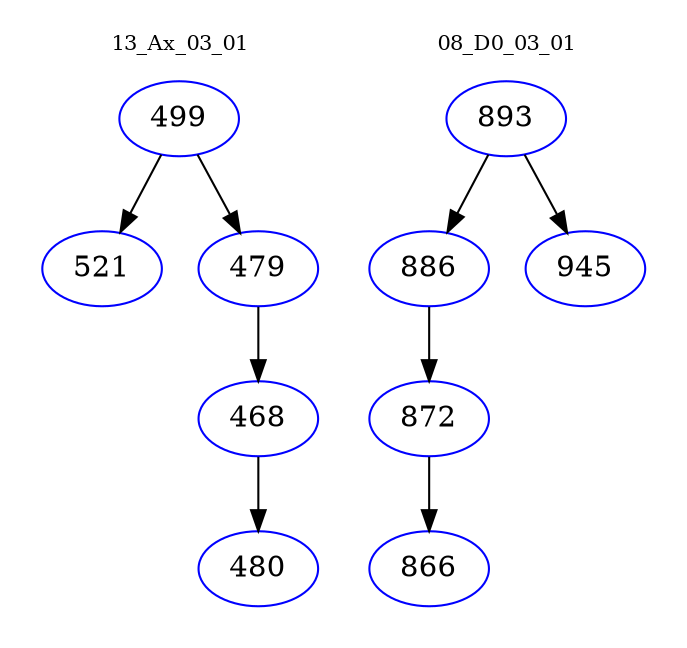 digraph{
subgraph cluster_0 {
color = white
label = "13_Ax_03_01";
fontsize=10;
T0_499 [label="499", color="blue"]
T0_499 -> T0_521 [color="black"]
T0_521 [label="521", color="blue"]
T0_499 -> T0_479 [color="black"]
T0_479 [label="479", color="blue"]
T0_479 -> T0_468 [color="black"]
T0_468 [label="468", color="blue"]
T0_468 -> T0_480 [color="black"]
T0_480 [label="480", color="blue"]
}
subgraph cluster_1 {
color = white
label = "08_D0_03_01";
fontsize=10;
T1_893 [label="893", color="blue"]
T1_893 -> T1_886 [color="black"]
T1_886 [label="886", color="blue"]
T1_886 -> T1_872 [color="black"]
T1_872 [label="872", color="blue"]
T1_872 -> T1_866 [color="black"]
T1_866 [label="866", color="blue"]
T1_893 -> T1_945 [color="black"]
T1_945 [label="945", color="blue"]
}
}
